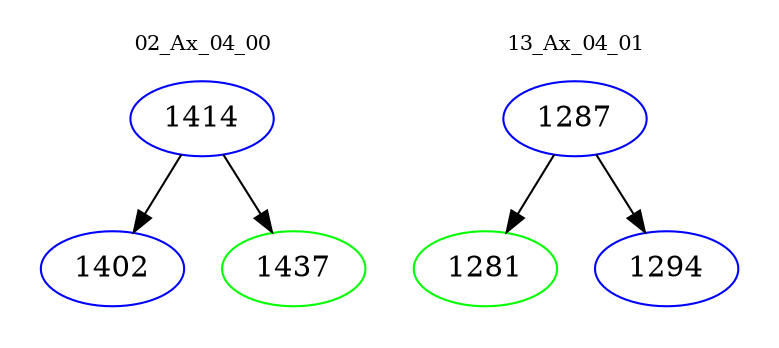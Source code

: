 digraph{
subgraph cluster_0 {
color = white
label = "02_Ax_04_00";
fontsize=10;
T0_1414 [label="1414", color="blue"]
T0_1414 -> T0_1402 [color="black"]
T0_1402 [label="1402", color="blue"]
T0_1414 -> T0_1437 [color="black"]
T0_1437 [label="1437", color="green"]
}
subgraph cluster_1 {
color = white
label = "13_Ax_04_01";
fontsize=10;
T1_1287 [label="1287", color="blue"]
T1_1287 -> T1_1281 [color="black"]
T1_1281 [label="1281", color="green"]
T1_1287 -> T1_1294 [color="black"]
T1_1294 [label="1294", color="blue"]
}
}
